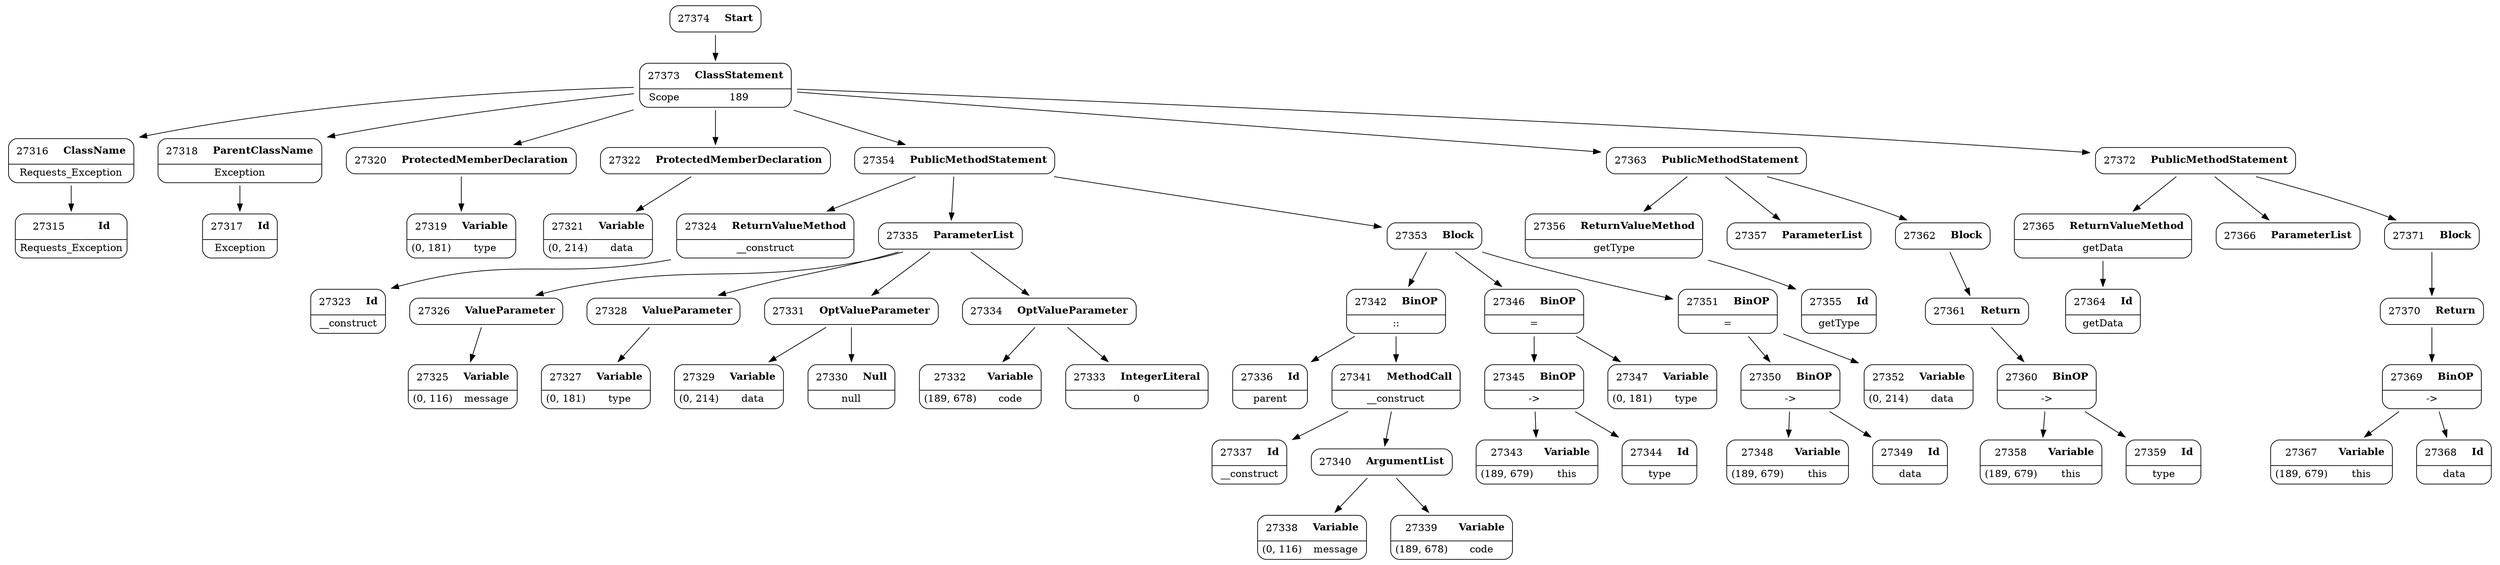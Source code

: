 digraph ast {
node [shape=none];
27315 [label=<<TABLE border='1' cellspacing='0' cellpadding='10' style='rounded' ><TR><TD border='0'>27315</TD><TD border='0'><B>Id</B></TD></TR><HR/><TR><TD border='0' cellpadding='5' colspan='2'>Requests_Exception</TD></TR></TABLE>>];
27316 [label=<<TABLE border='1' cellspacing='0' cellpadding='10' style='rounded' ><TR><TD border='0'>27316</TD><TD border='0'><B>ClassName</B></TD></TR><HR/><TR><TD border='0' cellpadding='5' colspan='2'>Requests_Exception</TD></TR></TABLE>>];
27316 -> 27315 [weight=2];
27317 [label=<<TABLE border='1' cellspacing='0' cellpadding='10' style='rounded' ><TR><TD border='0'>27317</TD><TD border='0'><B>Id</B></TD></TR><HR/><TR><TD border='0' cellpadding='5' colspan='2'>Exception</TD></TR></TABLE>>];
27318 [label=<<TABLE border='1' cellspacing='0' cellpadding='10' style='rounded' ><TR><TD border='0'>27318</TD><TD border='0'><B>ParentClassName</B></TD></TR><HR/><TR><TD border='0' cellpadding='5' colspan='2'>Exception</TD></TR></TABLE>>];
27318 -> 27317 [weight=2];
27319 [label=<<TABLE border='1' cellspacing='0' cellpadding='10' style='rounded' ><TR><TD border='0'>27319</TD><TD border='0'><B>Variable</B></TD></TR><HR/><TR><TD border='0' cellpadding='5'>(0, 181)</TD><TD border='0' cellpadding='5'>type</TD></TR></TABLE>>];
27320 [label=<<TABLE border='1' cellspacing='0' cellpadding='10' style='rounded' ><TR><TD border='0'>27320</TD><TD border='0'><B>ProtectedMemberDeclaration</B></TD></TR></TABLE>>];
27320 -> 27319 [weight=2];
27321 [label=<<TABLE border='1' cellspacing='0' cellpadding='10' style='rounded' ><TR><TD border='0'>27321</TD><TD border='0'><B>Variable</B></TD></TR><HR/><TR><TD border='0' cellpadding='5'>(0, 214)</TD><TD border='0' cellpadding='5'>data</TD></TR></TABLE>>];
27322 [label=<<TABLE border='1' cellspacing='0' cellpadding='10' style='rounded' ><TR><TD border='0'>27322</TD><TD border='0'><B>ProtectedMemberDeclaration</B></TD></TR></TABLE>>];
27322 -> 27321 [weight=2];
27323 [label=<<TABLE border='1' cellspacing='0' cellpadding='10' style='rounded' ><TR><TD border='0'>27323</TD><TD border='0'><B>Id</B></TD></TR><HR/><TR><TD border='0' cellpadding='5' colspan='2'>__construct</TD></TR></TABLE>>];
27324 [label=<<TABLE border='1' cellspacing='0' cellpadding='10' style='rounded' ><TR><TD border='0'>27324</TD><TD border='0'><B>ReturnValueMethod</B></TD></TR><HR/><TR><TD border='0' cellpadding='5' colspan='2'>__construct</TD></TR></TABLE>>];
27324 -> 27323 [weight=2];
27325 [label=<<TABLE border='1' cellspacing='0' cellpadding='10' style='rounded' ><TR><TD border='0'>27325</TD><TD border='0'><B>Variable</B></TD></TR><HR/><TR><TD border='0' cellpadding='5'>(0, 116)</TD><TD border='0' cellpadding='5'>message</TD></TR></TABLE>>];
27326 [label=<<TABLE border='1' cellspacing='0' cellpadding='10' style='rounded' ><TR><TD border='0'>27326</TD><TD border='0'><B>ValueParameter</B></TD></TR></TABLE>>];
27326 -> 27325 [weight=2];
27327 [label=<<TABLE border='1' cellspacing='0' cellpadding='10' style='rounded' ><TR><TD border='0'>27327</TD><TD border='0'><B>Variable</B></TD></TR><HR/><TR><TD border='0' cellpadding='5'>(0, 181)</TD><TD border='0' cellpadding='5'>type</TD></TR></TABLE>>];
27328 [label=<<TABLE border='1' cellspacing='0' cellpadding='10' style='rounded' ><TR><TD border='0'>27328</TD><TD border='0'><B>ValueParameter</B></TD></TR></TABLE>>];
27328 -> 27327 [weight=2];
27329 [label=<<TABLE border='1' cellspacing='0' cellpadding='10' style='rounded' ><TR><TD border='0'>27329</TD><TD border='0'><B>Variable</B></TD></TR><HR/><TR><TD border='0' cellpadding='5'>(0, 214)</TD><TD border='0' cellpadding='5'>data</TD></TR></TABLE>>];
27330 [label=<<TABLE border='1' cellspacing='0' cellpadding='10' style='rounded' ><TR><TD border='0'>27330</TD><TD border='0'><B>Null</B></TD></TR><HR/><TR><TD border='0' cellpadding='5' colspan='2'>null</TD></TR></TABLE>>];
27331 [label=<<TABLE border='1' cellspacing='0' cellpadding='10' style='rounded' ><TR><TD border='0'>27331</TD><TD border='0'><B>OptValueParameter</B></TD></TR></TABLE>>];
27331 -> 27329 [weight=2];
27331 -> 27330 [weight=2];
27332 [label=<<TABLE border='1' cellspacing='0' cellpadding='10' style='rounded' ><TR><TD border='0'>27332</TD><TD border='0'><B>Variable</B></TD></TR><HR/><TR><TD border='0' cellpadding='5'>(189, 678)</TD><TD border='0' cellpadding='5'>code</TD></TR></TABLE>>];
27333 [label=<<TABLE border='1' cellspacing='0' cellpadding='10' style='rounded' ><TR><TD border='0'>27333</TD><TD border='0'><B>IntegerLiteral</B></TD></TR><HR/><TR><TD border='0' cellpadding='5' colspan='2'>0</TD></TR></TABLE>>];
27334 [label=<<TABLE border='1' cellspacing='0' cellpadding='10' style='rounded' ><TR><TD border='0'>27334</TD><TD border='0'><B>OptValueParameter</B></TD></TR></TABLE>>];
27334 -> 27332 [weight=2];
27334 -> 27333 [weight=2];
27335 [label=<<TABLE border='1' cellspacing='0' cellpadding='10' style='rounded' ><TR><TD border='0'>27335</TD><TD border='0'><B>ParameterList</B></TD></TR></TABLE>>];
27335 -> 27326 [weight=2];
27335 -> 27328 [weight=2];
27335 -> 27331 [weight=2];
27335 -> 27334 [weight=2];
27336 [label=<<TABLE border='1' cellspacing='0' cellpadding='10' style='rounded' ><TR><TD border='0'>27336</TD><TD border='0'><B>Id</B></TD></TR><HR/><TR><TD border='0' cellpadding='5' colspan='2'>parent</TD></TR></TABLE>>];
27337 [label=<<TABLE border='1' cellspacing='0' cellpadding='10' style='rounded' ><TR><TD border='0'>27337</TD><TD border='0'><B>Id</B></TD></TR><HR/><TR><TD border='0' cellpadding='5' colspan='2'>__construct</TD></TR></TABLE>>];
27338 [label=<<TABLE border='1' cellspacing='0' cellpadding='10' style='rounded' ><TR><TD border='0'>27338</TD><TD border='0'><B>Variable</B></TD></TR><HR/><TR><TD border='0' cellpadding='5'>(0, 116)</TD><TD border='0' cellpadding='5'>message</TD></TR></TABLE>>];
27339 [label=<<TABLE border='1' cellspacing='0' cellpadding='10' style='rounded' ><TR><TD border='0'>27339</TD><TD border='0'><B>Variable</B></TD></TR><HR/><TR><TD border='0' cellpadding='5'>(189, 678)</TD><TD border='0' cellpadding='5'>code</TD></TR></TABLE>>];
27340 [label=<<TABLE border='1' cellspacing='0' cellpadding='10' style='rounded' ><TR><TD border='0'>27340</TD><TD border='0'><B>ArgumentList</B></TD></TR></TABLE>>];
27340 -> 27338 [weight=2];
27340 -> 27339 [weight=2];
27341 [label=<<TABLE border='1' cellspacing='0' cellpadding='10' style='rounded' ><TR><TD border='0'>27341</TD><TD border='0'><B>MethodCall</B></TD></TR><HR/><TR><TD border='0' cellpadding='5' colspan='2'>__construct</TD></TR></TABLE>>];
27341 -> 27337 [weight=2];
27341 -> 27340 [weight=2];
27342 [label=<<TABLE border='1' cellspacing='0' cellpadding='10' style='rounded' ><TR><TD border='0'>27342</TD><TD border='0'><B>BinOP</B></TD></TR><HR/><TR><TD border='0' cellpadding='5' colspan='2'>::</TD></TR></TABLE>>];
27342 -> 27336 [weight=2];
27342 -> 27341 [weight=2];
27343 [label=<<TABLE border='1' cellspacing='0' cellpadding='10' style='rounded' ><TR><TD border='0'>27343</TD><TD border='0'><B>Variable</B></TD></TR><HR/><TR><TD border='0' cellpadding='5'>(189, 679)</TD><TD border='0' cellpadding='5'>this</TD></TR></TABLE>>];
27344 [label=<<TABLE border='1' cellspacing='0' cellpadding='10' style='rounded' ><TR><TD border='0'>27344</TD><TD border='0'><B>Id</B></TD></TR><HR/><TR><TD border='0' cellpadding='5' colspan='2'>type</TD></TR></TABLE>>];
27345 [label=<<TABLE border='1' cellspacing='0' cellpadding='10' style='rounded' ><TR><TD border='0'>27345</TD><TD border='0'><B>BinOP</B></TD></TR><HR/><TR><TD border='0' cellpadding='5' colspan='2'>-&gt;</TD></TR></TABLE>>];
27345 -> 27343 [weight=2];
27345 -> 27344 [weight=2];
27346 [label=<<TABLE border='1' cellspacing='0' cellpadding='10' style='rounded' ><TR><TD border='0'>27346</TD><TD border='0'><B>BinOP</B></TD></TR><HR/><TR><TD border='0' cellpadding='5' colspan='2'>=</TD></TR></TABLE>>];
27346 -> 27345 [weight=2];
27346 -> 27347 [weight=2];
27347 [label=<<TABLE border='1' cellspacing='0' cellpadding='10' style='rounded' ><TR><TD border='0'>27347</TD><TD border='0'><B>Variable</B></TD></TR><HR/><TR><TD border='0' cellpadding='5'>(0, 181)</TD><TD border='0' cellpadding='5'>type</TD></TR></TABLE>>];
27348 [label=<<TABLE border='1' cellspacing='0' cellpadding='10' style='rounded' ><TR><TD border='0'>27348</TD><TD border='0'><B>Variable</B></TD></TR><HR/><TR><TD border='0' cellpadding='5'>(189, 679)</TD><TD border='0' cellpadding='5'>this</TD></TR></TABLE>>];
27349 [label=<<TABLE border='1' cellspacing='0' cellpadding='10' style='rounded' ><TR><TD border='0'>27349</TD><TD border='0'><B>Id</B></TD></TR><HR/><TR><TD border='0' cellpadding='5' colspan='2'>data</TD></TR></TABLE>>];
27350 [label=<<TABLE border='1' cellspacing='0' cellpadding='10' style='rounded' ><TR><TD border='0'>27350</TD><TD border='0'><B>BinOP</B></TD></TR><HR/><TR><TD border='0' cellpadding='5' colspan='2'>-&gt;</TD></TR></TABLE>>];
27350 -> 27348 [weight=2];
27350 -> 27349 [weight=2];
27351 [label=<<TABLE border='1' cellspacing='0' cellpadding='10' style='rounded' ><TR><TD border='0'>27351</TD><TD border='0'><B>BinOP</B></TD></TR><HR/><TR><TD border='0' cellpadding='5' colspan='2'>=</TD></TR></TABLE>>];
27351 -> 27350 [weight=2];
27351 -> 27352 [weight=2];
27352 [label=<<TABLE border='1' cellspacing='0' cellpadding='10' style='rounded' ><TR><TD border='0'>27352</TD><TD border='0'><B>Variable</B></TD></TR><HR/><TR><TD border='0' cellpadding='5'>(0, 214)</TD><TD border='0' cellpadding='5'>data</TD></TR></TABLE>>];
27353 [label=<<TABLE border='1' cellspacing='0' cellpadding='10' style='rounded' ><TR><TD border='0'>27353</TD><TD border='0'><B>Block</B></TD></TR></TABLE>>];
27353 -> 27342 [weight=2];
27353 -> 27346 [weight=2];
27353 -> 27351 [weight=2];
27354 [label=<<TABLE border='1' cellspacing='0' cellpadding='10' style='rounded' ><TR><TD border='0'>27354</TD><TD border='0'><B>PublicMethodStatement</B></TD></TR></TABLE>>];
27354 -> 27324 [weight=2];
27354 -> 27335 [weight=2];
27354 -> 27353 [weight=2];
27355 [label=<<TABLE border='1' cellspacing='0' cellpadding='10' style='rounded' ><TR><TD border='0'>27355</TD><TD border='0'><B>Id</B></TD></TR><HR/><TR><TD border='0' cellpadding='5' colspan='2'>getType</TD></TR></TABLE>>];
27356 [label=<<TABLE border='1' cellspacing='0' cellpadding='10' style='rounded' ><TR><TD border='0'>27356</TD><TD border='0'><B>ReturnValueMethod</B></TD></TR><HR/><TR><TD border='0' cellpadding='5' colspan='2'>getType</TD></TR></TABLE>>];
27356 -> 27355 [weight=2];
27357 [label=<<TABLE border='1' cellspacing='0' cellpadding='10' style='rounded' ><TR><TD border='0'>27357</TD><TD border='0'><B>ParameterList</B></TD></TR></TABLE>>];
27358 [label=<<TABLE border='1' cellspacing='0' cellpadding='10' style='rounded' ><TR><TD border='0'>27358</TD><TD border='0'><B>Variable</B></TD></TR><HR/><TR><TD border='0' cellpadding='5'>(189, 679)</TD><TD border='0' cellpadding='5'>this</TD></TR></TABLE>>];
27359 [label=<<TABLE border='1' cellspacing='0' cellpadding='10' style='rounded' ><TR><TD border='0'>27359</TD><TD border='0'><B>Id</B></TD></TR><HR/><TR><TD border='0' cellpadding='5' colspan='2'>type</TD></TR></TABLE>>];
27360 [label=<<TABLE border='1' cellspacing='0' cellpadding='10' style='rounded' ><TR><TD border='0'>27360</TD><TD border='0'><B>BinOP</B></TD></TR><HR/><TR><TD border='0' cellpadding='5' colspan='2'>-&gt;</TD></TR></TABLE>>];
27360 -> 27358 [weight=2];
27360 -> 27359 [weight=2];
27361 [label=<<TABLE border='1' cellspacing='0' cellpadding='10' style='rounded' ><TR><TD border='0'>27361</TD><TD border='0'><B>Return</B></TD></TR></TABLE>>];
27361 -> 27360 [weight=2];
27362 [label=<<TABLE border='1' cellspacing='0' cellpadding='10' style='rounded' ><TR><TD border='0'>27362</TD><TD border='0'><B>Block</B></TD></TR></TABLE>>];
27362 -> 27361 [weight=2];
27363 [label=<<TABLE border='1' cellspacing='0' cellpadding='10' style='rounded' ><TR><TD border='0'>27363</TD><TD border='0'><B>PublicMethodStatement</B></TD></TR></TABLE>>];
27363 -> 27356 [weight=2];
27363 -> 27357 [weight=2];
27363 -> 27362 [weight=2];
27364 [label=<<TABLE border='1' cellspacing='0' cellpadding='10' style='rounded' ><TR><TD border='0'>27364</TD><TD border='0'><B>Id</B></TD></TR><HR/><TR><TD border='0' cellpadding='5' colspan='2'>getData</TD></TR></TABLE>>];
27365 [label=<<TABLE border='1' cellspacing='0' cellpadding='10' style='rounded' ><TR><TD border='0'>27365</TD><TD border='0'><B>ReturnValueMethod</B></TD></TR><HR/><TR><TD border='0' cellpadding='5' colspan='2'>getData</TD></TR></TABLE>>];
27365 -> 27364 [weight=2];
27366 [label=<<TABLE border='1' cellspacing='0' cellpadding='10' style='rounded' ><TR><TD border='0'>27366</TD><TD border='0'><B>ParameterList</B></TD></TR></TABLE>>];
27367 [label=<<TABLE border='1' cellspacing='0' cellpadding='10' style='rounded' ><TR><TD border='0'>27367</TD><TD border='0'><B>Variable</B></TD></TR><HR/><TR><TD border='0' cellpadding='5'>(189, 679)</TD><TD border='0' cellpadding='5'>this</TD></TR></TABLE>>];
27368 [label=<<TABLE border='1' cellspacing='0' cellpadding='10' style='rounded' ><TR><TD border='0'>27368</TD><TD border='0'><B>Id</B></TD></TR><HR/><TR><TD border='0' cellpadding='5' colspan='2'>data</TD></TR></TABLE>>];
27369 [label=<<TABLE border='1' cellspacing='0' cellpadding='10' style='rounded' ><TR><TD border='0'>27369</TD><TD border='0'><B>BinOP</B></TD></TR><HR/><TR><TD border='0' cellpadding='5' colspan='2'>-&gt;</TD></TR></TABLE>>];
27369 -> 27367 [weight=2];
27369 -> 27368 [weight=2];
27370 [label=<<TABLE border='1' cellspacing='0' cellpadding='10' style='rounded' ><TR><TD border='0'>27370</TD><TD border='0'><B>Return</B></TD></TR></TABLE>>];
27370 -> 27369 [weight=2];
27371 [label=<<TABLE border='1' cellspacing='0' cellpadding='10' style='rounded' ><TR><TD border='0'>27371</TD><TD border='0'><B>Block</B></TD></TR></TABLE>>];
27371 -> 27370 [weight=2];
27372 [label=<<TABLE border='1' cellspacing='0' cellpadding='10' style='rounded' ><TR><TD border='0'>27372</TD><TD border='0'><B>PublicMethodStatement</B></TD></TR></TABLE>>];
27372 -> 27365 [weight=2];
27372 -> 27366 [weight=2];
27372 -> 27371 [weight=2];
27373 [label=<<TABLE border='1' cellspacing='0' cellpadding='10' style='rounded' ><TR><TD border='0'>27373</TD><TD border='0'><B>ClassStatement</B></TD></TR><HR/><TR><TD border='0' cellpadding='5'>Scope</TD><TD border='0' cellpadding='5'>189</TD></TR></TABLE>>];
27373 -> 27316 [weight=2];
27373 -> 27318 [weight=2];
27373 -> 27320 [weight=2];
27373 -> 27322 [weight=2];
27373 -> 27354 [weight=2];
27373 -> 27363 [weight=2];
27373 -> 27372 [weight=2];
27374 [label=<<TABLE border='1' cellspacing='0' cellpadding='10' style='rounded' ><TR><TD border='0'>27374</TD><TD border='0'><B>Start</B></TD></TR></TABLE>>];
27374 -> 27373 [weight=2];
}
